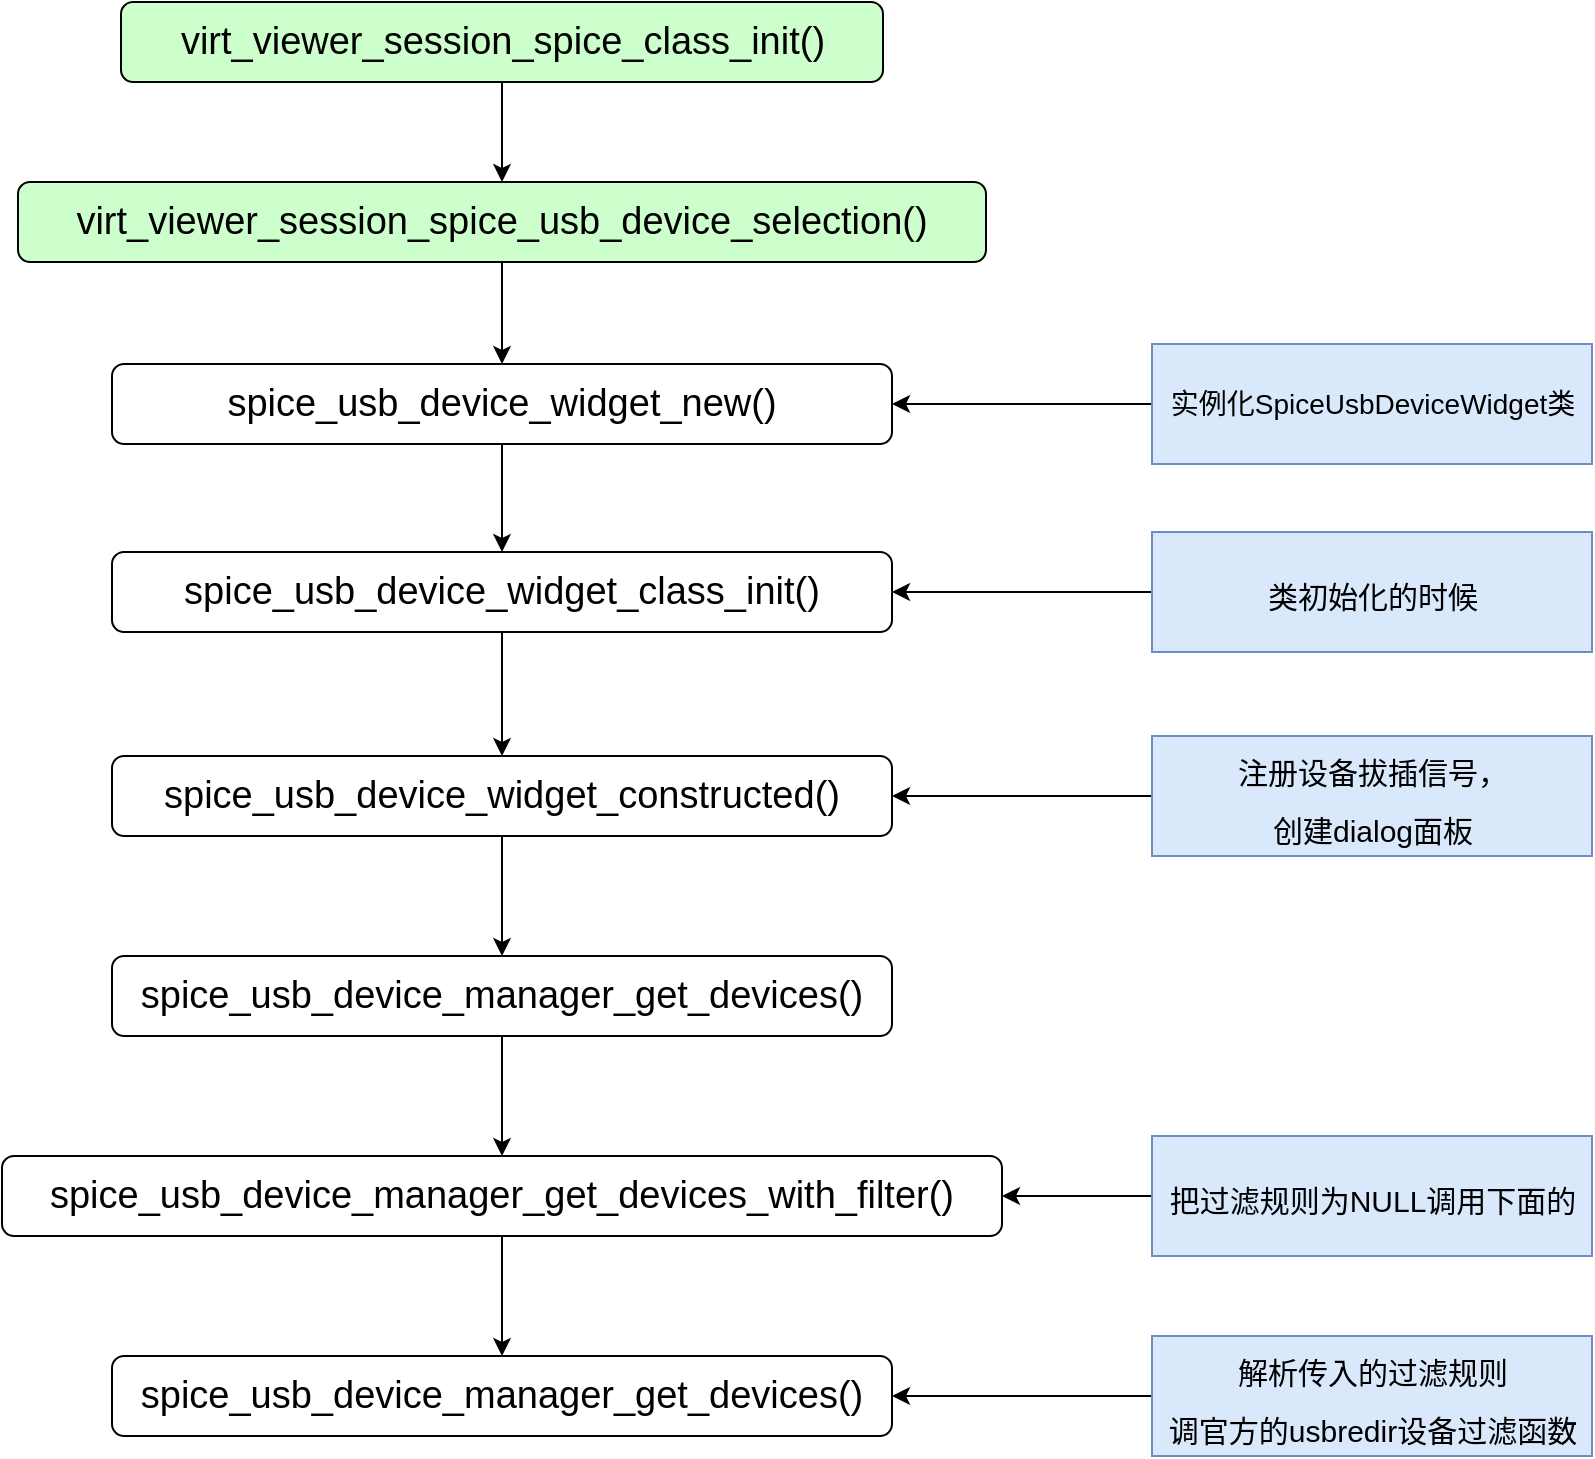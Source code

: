 <mxfile version="21.0.2" type="github">
  <diagram name="第 1 页" id="kL6EzJSuzY5aewOHK-CU">
    <mxGraphModel dx="1434" dy="764" grid="1" gridSize="10" guides="1" tooltips="1" connect="1" arrows="1" fold="1" page="1" pageScale="1" pageWidth="827" pageHeight="1169" math="0" shadow="0">
      <root>
        <mxCell id="0" />
        <mxCell id="1" parent="0" />
        <mxCell id="sZ0TL5if-_XfeQ39XU4O-4" style="edgeStyle=orthogonalEdgeStyle;rounded=0;orthogonalLoop=1;jettySize=auto;html=1;exitX=0.5;exitY=1;exitDx=0;exitDy=0;" edge="1" parent="1" source="sZ0TL5if-_XfeQ39XU4O-1" target="sZ0TL5if-_XfeQ39XU4O-3">
          <mxGeometry relative="1" as="geometry" />
        </mxCell>
        <mxCell id="sZ0TL5if-_XfeQ39XU4O-1" value="spice_usb_device_widget_constructed()" style="rounded=1;whiteSpace=wrap;html=1;fontSize=19;" vertex="1" parent="1">
          <mxGeometry x="216" y="487" width="390" height="40" as="geometry" />
        </mxCell>
        <mxCell id="sZ0TL5if-_XfeQ39XU4O-6" style="edgeStyle=orthogonalEdgeStyle;rounded=0;orthogonalLoop=1;jettySize=auto;html=1;exitX=0.5;exitY=1;exitDx=0;exitDy=0;entryX=0.5;entryY=0;entryDx=0;entryDy=0;" edge="1" parent="1" source="sZ0TL5if-_XfeQ39XU4O-3" target="sZ0TL5if-_XfeQ39XU4O-5">
          <mxGeometry relative="1" as="geometry" />
        </mxCell>
        <mxCell id="sZ0TL5if-_XfeQ39XU4O-3" value="spice_usb_device_manager_get_devices()" style="rounded=1;whiteSpace=wrap;html=1;fontSize=19;" vertex="1" parent="1">
          <mxGeometry x="216" y="587" width="390" height="40" as="geometry" />
        </mxCell>
        <mxCell id="sZ0TL5if-_XfeQ39XU4O-8" style="edgeStyle=orthogonalEdgeStyle;rounded=0;orthogonalLoop=1;jettySize=auto;html=1;exitX=0.5;exitY=1;exitDx=0;exitDy=0;" edge="1" parent="1" source="sZ0TL5if-_XfeQ39XU4O-5" target="sZ0TL5if-_XfeQ39XU4O-7">
          <mxGeometry relative="1" as="geometry" />
        </mxCell>
        <mxCell id="sZ0TL5if-_XfeQ39XU4O-5" value="spice_usb_device_manager_get_devices_with_filter()" style="rounded=1;whiteSpace=wrap;html=1;fontSize=19;" vertex="1" parent="1">
          <mxGeometry x="161" y="687" width="500" height="40" as="geometry" />
        </mxCell>
        <mxCell id="sZ0TL5if-_XfeQ39XU4O-7" value="spice_usb_device_manager_get_devices()" style="rounded=1;whiteSpace=wrap;html=1;fontSize=19;" vertex="1" parent="1">
          <mxGeometry x="216" y="787" width="390" height="40" as="geometry" />
        </mxCell>
        <mxCell id="sZ0TL5if-_XfeQ39XU4O-10" style="edgeStyle=orthogonalEdgeStyle;rounded=0;orthogonalLoop=1;jettySize=auto;html=1;" edge="1" parent="1" source="sZ0TL5if-_XfeQ39XU4O-9" target="sZ0TL5if-_XfeQ39XU4O-7">
          <mxGeometry relative="1" as="geometry" />
        </mxCell>
        <mxCell id="sZ0TL5if-_XfeQ39XU4O-9" value="&lt;span style=&quot;font-weight: 400; font-size: 15px;&quot;&gt;解析传入的过滤规则&lt;br&gt;调官方的usbredir设备过滤函数&lt;br&gt;&lt;/span&gt;" style="text;strokeColor=#6c8ebf;fillColor=#dae8fc;html=1;fontSize=24;fontStyle=1;verticalAlign=middle;align=center;" vertex="1" parent="1">
          <mxGeometry x="736" y="777" width="220" height="60" as="geometry" />
        </mxCell>
        <mxCell id="sZ0TL5if-_XfeQ39XU4O-12" style="edgeStyle=orthogonalEdgeStyle;rounded=0;orthogonalLoop=1;jettySize=auto;html=1;" edge="1" parent="1" source="sZ0TL5if-_XfeQ39XU4O-11" target="sZ0TL5if-_XfeQ39XU4O-5">
          <mxGeometry relative="1" as="geometry" />
        </mxCell>
        <mxCell id="sZ0TL5if-_XfeQ39XU4O-11" value="&lt;span style=&quot;font-weight: 400; font-size: 15px;&quot;&gt;把过滤规则为NULL调用下面的&lt;br&gt;&lt;/span&gt;" style="text;strokeColor=#6c8ebf;fillColor=#dae8fc;html=1;fontSize=24;fontStyle=1;verticalAlign=middle;align=center;" vertex="1" parent="1">
          <mxGeometry x="736" y="677" width="220" height="60" as="geometry" />
        </mxCell>
        <mxCell id="sZ0TL5if-_XfeQ39XU4O-14" style="edgeStyle=orthogonalEdgeStyle;rounded=0;orthogonalLoop=1;jettySize=auto;html=1;entryX=1;entryY=0.5;entryDx=0;entryDy=0;" edge="1" parent="1" source="sZ0TL5if-_XfeQ39XU4O-13" target="sZ0TL5if-_XfeQ39XU4O-1">
          <mxGeometry relative="1" as="geometry" />
        </mxCell>
        <mxCell id="sZ0TL5if-_XfeQ39XU4O-13" value="&lt;span style=&quot;font-weight: 400; font-size: 15px;&quot;&gt;注册设备拔插信号，&lt;br&gt;创建dialog面板&lt;br&gt;&lt;/span&gt;" style="text;strokeColor=#6c8ebf;fillColor=#dae8fc;html=1;fontSize=24;fontStyle=1;verticalAlign=middle;align=center;" vertex="1" parent="1">
          <mxGeometry x="736" y="477" width="220" height="60" as="geometry" />
        </mxCell>
        <mxCell id="sZ0TL5if-_XfeQ39XU4O-16" style="edgeStyle=orthogonalEdgeStyle;rounded=0;orthogonalLoop=1;jettySize=auto;html=1;entryX=0.5;entryY=0;entryDx=0;entryDy=0;" edge="1" parent="1" source="sZ0TL5if-_XfeQ39XU4O-15" target="sZ0TL5if-_XfeQ39XU4O-1">
          <mxGeometry relative="1" as="geometry" />
        </mxCell>
        <mxCell id="sZ0TL5if-_XfeQ39XU4O-15" value="spice_usb_device_widget_class_init()" style="rounded=1;whiteSpace=wrap;html=1;fontSize=19;" vertex="1" parent="1">
          <mxGeometry x="216" y="385" width="390" height="40" as="geometry" />
        </mxCell>
        <mxCell id="sZ0TL5if-_XfeQ39XU4O-18" style="edgeStyle=orthogonalEdgeStyle;rounded=0;orthogonalLoop=1;jettySize=auto;html=1;" edge="1" parent="1" source="sZ0TL5if-_XfeQ39XU4O-17" target="sZ0TL5if-_XfeQ39XU4O-15">
          <mxGeometry relative="1" as="geometry" />
        </mxCell>
        <mxCell id="sZ0TL5if-_XfeQ39XU4O-17" value="&lt;span style=&quot;font-weight: 400; font-size: 15px;&quot;&gt;类初始化的时候&lt;br&gt;&lt;/span&gt;" style="text;strokeColor=#6c8ebf;fillColor=#dae8fc;html=1;fontSize=24;fontStyle=1;verticalAlign=middle;align=center;" vertex="1" parent="1">
          <mxGeometry x="736" y="375" width="220" height="60" as="geometry" />
        </mxCell>
        <mxCell id="sZ0TL5if-_XfeQ39XU4O-20" style="edgeStyle=orthogonalEdgeStyle;rounded=0;orthogonalLoop=1;jettySize=auto;html=1;" edge="1" parent="1" source="sZ0TL5if-_XfeQ39XU4O-19" target="sZ0TL5if-_XfeQ39XU4O-15">
          <mxGeometry relative="1" as="geometry" />
        </mxCell>
        <mxCell id="sZ0TL5if-_XfeQ39XU4O-19" value="spice_usb_device_widget_new()" style="rounded=1;whiteSpace=wrap;html=1;fontSize=19;" vertex="1" parent="1">
          <mxGeometry x="216" y="291" width="390" height="40" as="geometry" />
        </mxCell>
        <mxCell id="sZ0TL5if-_XfeQ39XU4O-22" style="edgeStyle=orthogonalEdgeStyle;rounded=0;orthogonalLoop=1;jettySize=auto;html=1;" edge="1" parent="1" source="sZ0TL5if-_XfeQ39XU4O-21" target="sZ0TL5if-_XfeQ39XU4O-19">
          <mxGeometry relative="1" as="geometry" />
        </mxCell>
        <mxCell id="sZ0TL5if-_XfeQ39XU4O-21" value="实例化SpiceUsbDeviceWidget类" style="text;strokeColor=#6c8ebf;fillColor=#dae8fc;html=1;fontSize=14;fontStyle=0;verticalAlign=middle;align=center;" vertex="1" parent="1">
          <mxGeometry x="736" y="281" width="220" height="60" as="geometry" />
        </mxCell>
        <mxCell id="sZ0TL5if-_XfeQ39XU4O-24" style="edgeStyle=orthogonalEdgeStyle;rounded=0;orthogonalLoop=1;jettySize=auto;html=1;" edge="1" parent="1" source="sZ0TL5if-_XfeQ39XU4O-23" target="sZ0TL5if-_XfeQ39XU4O-19">
          <mxGeometry relative="1" as="geometry" />
        </mxCell>
        <mxCell id="sZ0TL5if-_XfeQ39XU4O-23" value="virt_viewer_session_spice_usb_device_selection()" style="rounded=1;whiteSpace=wrap;html=1;fontSize=19;fillColor=#CCFFCC;" vertex="1" parent="1">
          <mxGeometry x="169" y="200" width="484" height="40" as="geometry" />
        </mxCell>
        <mxCell id="sZ0TL5if-_XfeQ39XU4O-28" style="edgeStyle=orthogonalEdgeStyle;rounded=0;orthogonalLoop=1;jettySize=auto;html=1;entryX=0.5;entryY=0;entryDx=0;entryDy=0;" edge="1" parent="1" source="sZ0TL5if-_XfeQ39XU4O-27" target="sZ0TL5if-_XfeQ39XU4O-23">
          <mxGeometry relative="1" as="geometry" />
        </mxCell>
        <mxCell id="sZ0TL5if-_XfeQ39XU4O-27" value="virt_viewer_session_spice_class_init()" style="rounded=1;whiteSpace=wrap;html=1;fontSize=19;labelBackgroundColor=none;fillColor=#CCFFCC;" vertex="1" parent="1">
          <mxGeometry x="220.5" y="110" width="381" height="40" as="geometry" />
        </mxCell>
      </root>
    </mxGraphModel>
  </diagram>
</mxfile>
